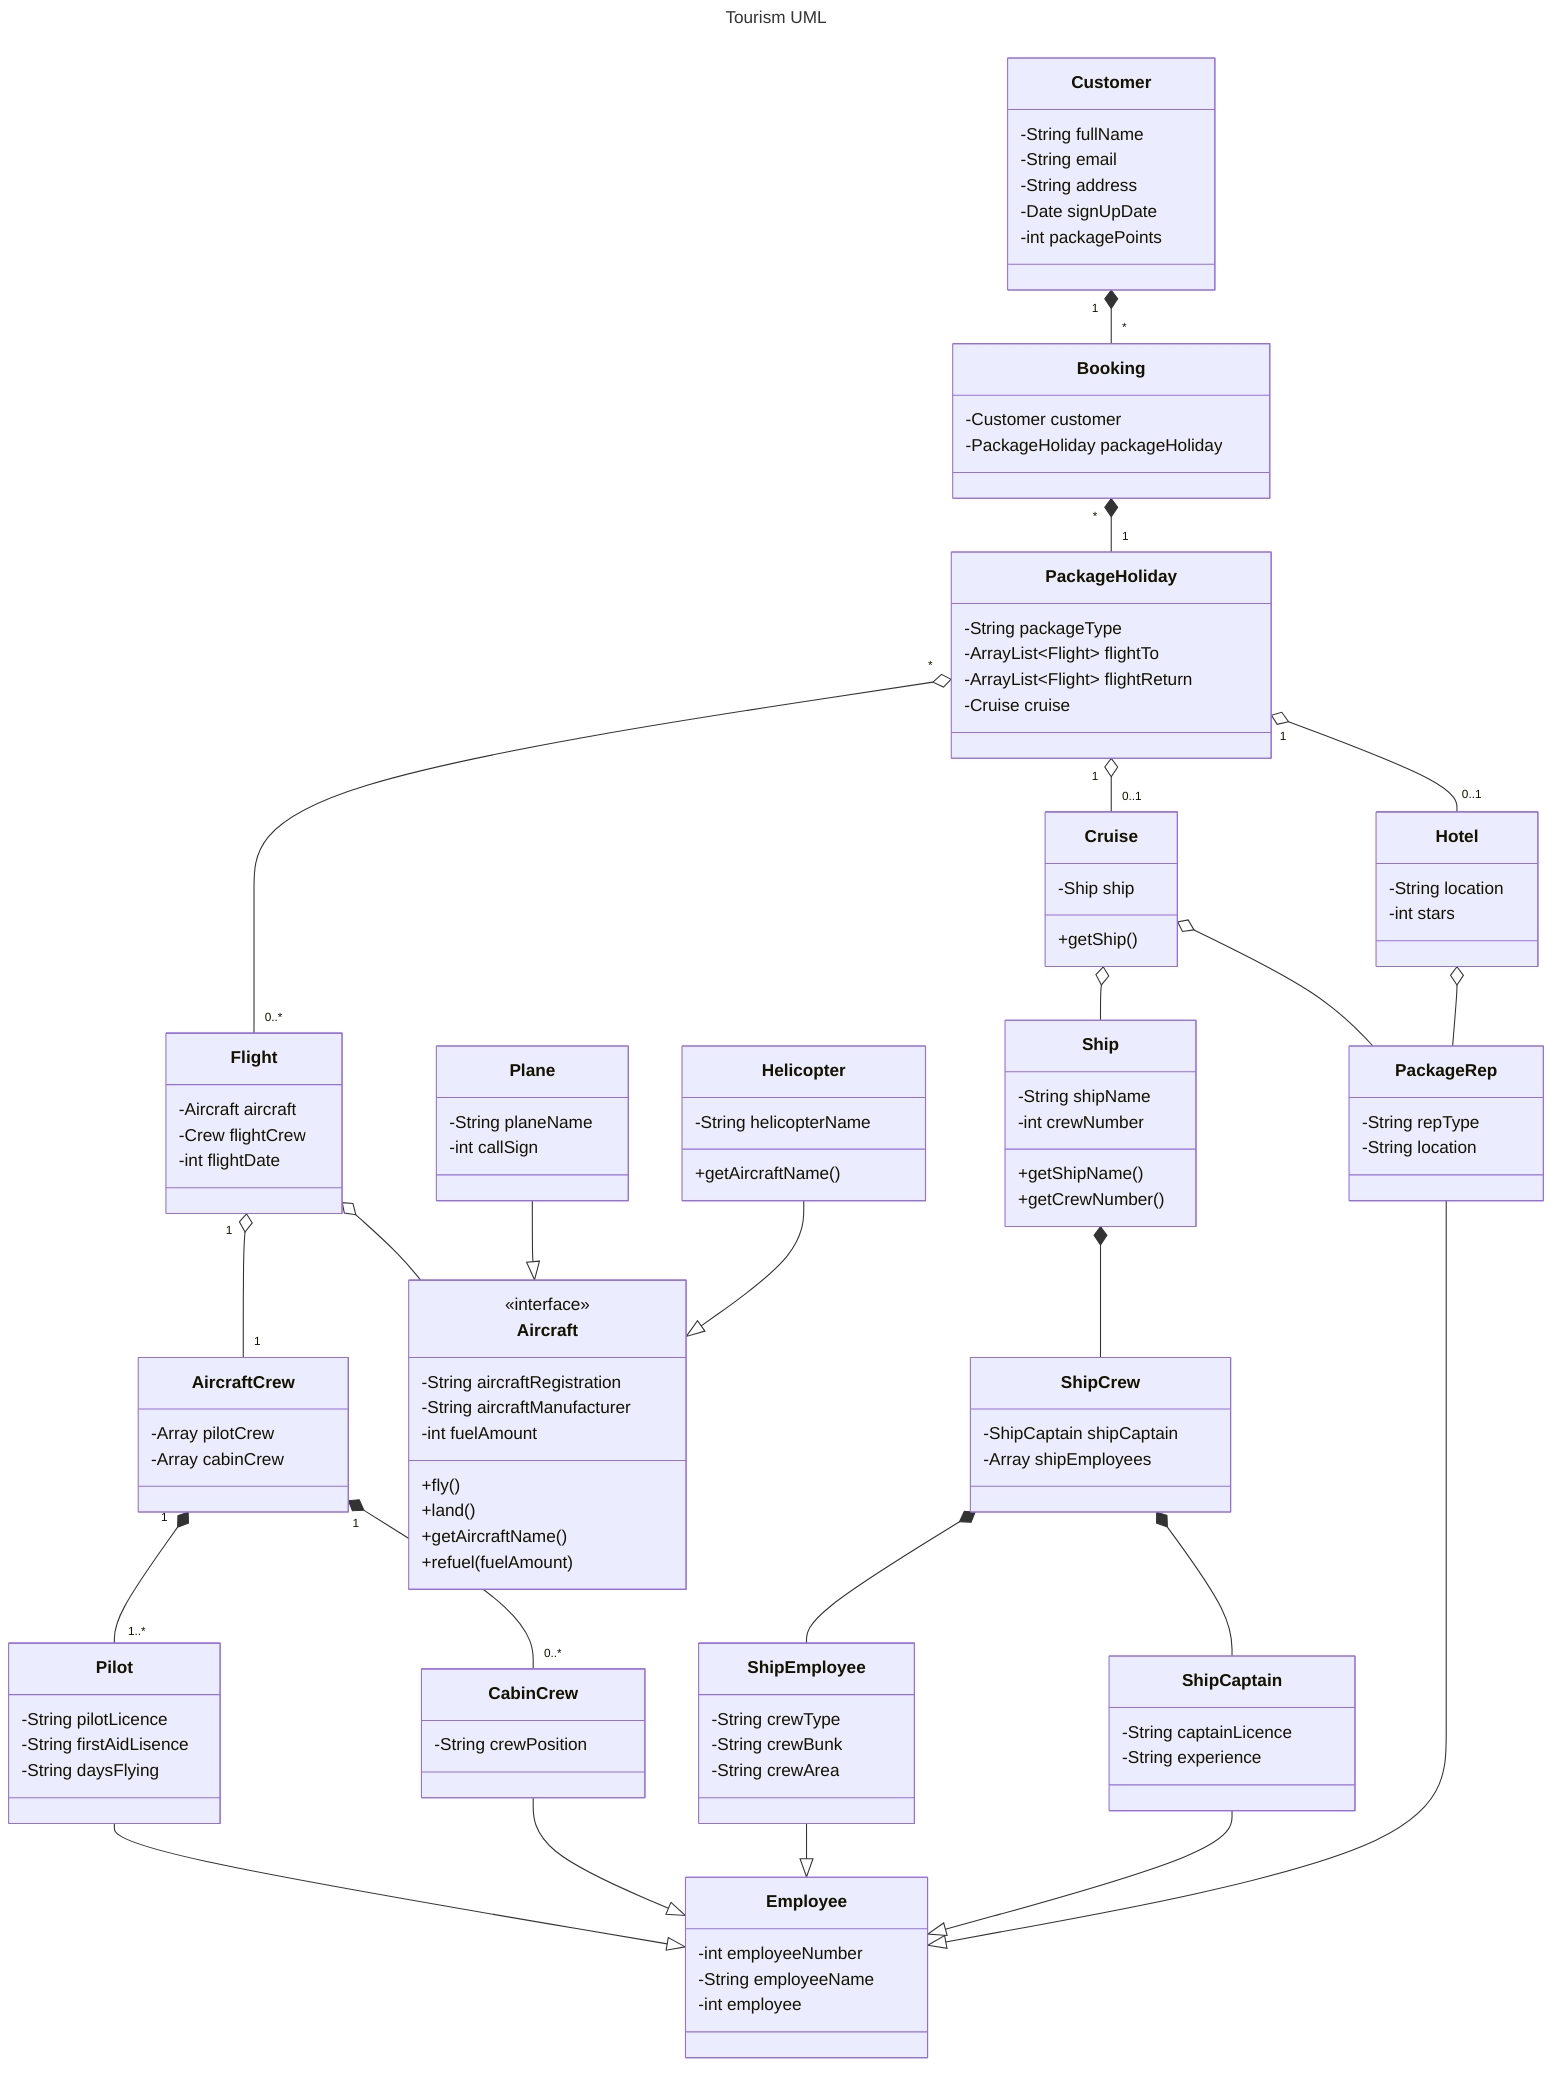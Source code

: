 ---
title: Tourism UML
---

classDiagram
  %% Booking relations
  Customer "1" *-- "*" Booking
  Booking "*" *-- "1" PackageHoliday

  %% Package holiday relations
  PackageHoliday "1" o-- "0..1" Cruise
  PackageHoliday "1" o-- "0..1" Hotel

  %% Flight
  PackageHoliday "*" o-- "0..*" Flight
  Flight "1" o-- "1" AircraftCrew 
  AircraftCrew "1" *-- "0..*" CabinCrew
  AircraftCrew "1" *-- "1..*" Pilot
  Flight o-- Aircraft 
  Plane --|> Aircraft
  Helicopter --|> Aircraft
  Cruise o-- Ship

  Ship *-- ShipCrew
  ShipCrew *-- ShipCaptain
  ShipCrew *-- ShipEmployee
  Cruise o-- PackageRep


  %% Hotel relations
  Hotel o-- PackageRep

  %% Employee relations
  Pilot --|> Employee
  CabinCrew --|> Employee
  ShipEmployee --|> Employee
  ShipCaptain --|> Employee
  PackageRep --|> Employee

  %% Booking classes

  class Customer{
    -String fullName
    -String email
    -String address
    -Date signUpDate
    -int packagePoints
  }
  class Booking{
    -Customer customer
    -PackageHoliday packageHoliday
  }
  class PackageHoliday{
    -String packageType
    -ArrayList~Flight~ flightTo
    -ArrayList~Flight~ flightReturn
    -Cruise cruise
  }

  %% Transport classes

  class Flight{
    -Aircraft aircraft
    -Crew flightCrew
    -int flightDate
  }
  class Cruise{
    -Ship ship
    +getShip()
  }
  class Aircraft{
    <<interface>>
    -String aircraftRegistration
    -String aircraftManufacturer
    -int fuelAmount
    +fly()
    +land()
    +getAircraftName()
    +refuel(fuelAmount)
  }
  class Helicopter{
    -String helicopterName
    +getAircraftName()
  }
  class Plane{
    -String planeName
    -int callSign
  }
  class Ship{
    -String shipName
    -int crewNumber
    +getShipName()
    +getCrewNumber()
  }

  %% Hotel classes

  class Hotel{
    -String location
    -int stars

  }

  %% Employee classes
  class Employee{
    -int employeeNumber
    -String employeeName
    -int employee
  }
  class AircraftCrew{
    -Array pilotCrew
    -Array cabinCrew 
  }
  class ShipCrew{
    -ShipCaptain shipCaptain
    -Array shipEmployees
  }
  class CabinCrew{
    -String crewPosition
  }
  class Pilot{
    -String pilotLicence 
    -String firstAidLisence
    -String daysFlying
  }
  class ShipEmployee{
    -String crewType
    -String crewBunk
    -String crewArea
  }
  class ShipCaptain{
    -String captainLicence
    -String experience
  }
  class PackageRep{
    -String repType
    -String location
  }